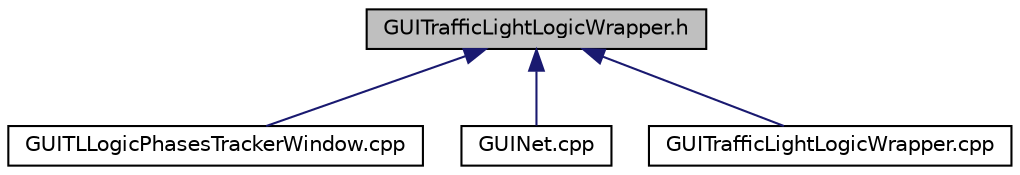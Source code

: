 digraph "GUITrafficLightLogicWrapper.h"
{
  edge [fontname="Helvetica",fontsize="10",labelfontname="Helvetica",labelfontsize="10"];
  node [fontname="Helvetica",fontsize="10",shape=record];
  Node75 [label="GUITrafficLightLogicWrapper.h",height=0.2,width=0.4,color="black", fillcolor="grey75", style="filled", fontcolor="black"];
  Node75 -> Node76 [dir="back",color="midnightblue",fontsize="10",style="solid",fontname="Helvetica"];
  Node76 [label="GUITLLogicPhasesTrackerWindow.cpp",height=0.2,width=0.4,color="black", fillcolor="white", style="filled",URL="$d1/db7/_g_u_i_t_l_logic_phases_tracker_window_8cpp.html"];
  Node75 -> Node77 [dir="back",color="midnightblue",fontsize="10",style="solid",fontname="Helvetica"];
  Node77 [label="GUINet.cpp",height=0.2,width=0.4,color="black", fillcolor="white", style="filled",URL="$dc/d90/_g_u_i_net_8cpp.html"];
  Node75 -> Node78 [dir="back",color="midnightblue",fontsize="10",style="solid",fontname="Helvetica"];
  Node78 [label="GUITrafficLightLogicWrapper.cpp",height=0.2,width=0.4,color="black", fillcolor="white", style="filled",URL="$d0/d3f/_g_u_i_traffic_light_logic_wrapper_8cpp.html"];
}
